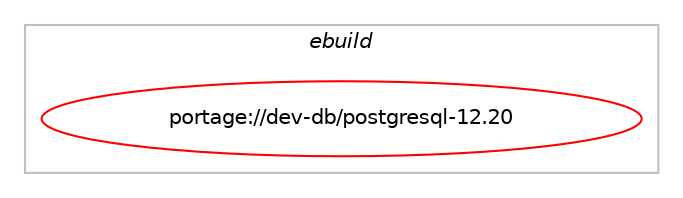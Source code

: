 digraph prolog {

# *************
# Graph options
# *************

newrank=true;
concentrate=true;
compound=true;
graph [rankdir=LR,fontname=Helvetica,fontsize=10,ranksep=1.5];#, ranksep=2.5, nodesep=0.2];
edge  [arrowhead=vee];
node  [fontname=Helvetica,fontsize=10];

# **********
# The ebuild
# **********

subgraph cluster_leftcol {
color=gray;
label=<<i>ebuild</i>>;
id [label="portage://dev-db/postgresql-12.20", color=red, width=4, href="../dev-db/postgresql-12.20.svg"];
}

# ****************
# The dependencies
# ****************

subgraph cluster_midcol {
color=gray;
label=<<i>dependencies</i>>;
subgraph cluster_compile {
fillcolor="#eeeeee";
style=filled;
label=<<i>compile</i>>;
# *** BEGIN UNKNOWN DEPENDENCY TYPE (TODO) ***
# id -> equal(use_conditional_group(positive,icu,portage://dev-db/postgresql-12.20,[package_dependency(portage://dev-db/postgresql-12.20,install,no,dev-libs,icu,none,[,,],any_same_slot,[])]))
# *** END UNKNOWN DEPENDENCY TYPE (TODO) ***

# *** BEGIN UNKNOWN DEPENDENCY TYPE (TODO) ***
# id -> equal(use_conditional_group(positive,kerberos,portage://dev-db/postgresql-12.20,[package_dependency(portage://dev-db/postgresql-12.20,install,no,virtual,krb5,none,[,,],[],[])]))
# *** END UNKNOWN DEPENDENCY TYPE (TODO) ***

# *** BEGIN UNKNOWN DEPENDENCY TYPE (TODO) ***
# id -> equal(use_conditional_group(positive,ldap,portage://dev-db/postgresql-12.20,[package_dependency(portage://dev-db/postgresql-12.20,install,no,net-nds,openldap,none,[,,],any_same_slot,[])]))
# *** END UNKNOWN DEPENDENCY TYPE (TODO) ***

# *** BEGIN UNKNOWN DEPENDENCY TYPE (TODO) ***
# id -> equal(use_conditional_group(positive,llvm,portage://dev-db/postgresql-12.20,[use_conditional_group(positive,llvm_slot_15,portage://dev-db/postgresql-12.20,[package_dependency(portage://dev-db/postgresql-12.20,install,no,sys-devel,clang,none,[,,],[slot(15)],[]),package_dependency(portage://dev-db/postgresql-12.20,install,no,sys-devel,llvm,none,[,,],[slot(15)],[])]),use_conditional_group(positive,llvm_slot_16,portage://dev-db/postgresql-12.20,[package_dependency(portage://dev-db/postgresql-12.20,install,no,sys-devel,clang,none,[,,],[slot(16)],[]),package_dependency(portage://dev-db/postgresql-12.20,install,no,sys-devel,llvm,none,[,,],[slot(16)],[])]),use_conditional_group(positive,llvm_slot_17,portage://dev-db/postgresql-12.20,[package_dependency(portage://dev-db/postgresql-12.20,install,no,sys-devel,clang,none,[,,],[slot(17)],[]),package_dependency(portage://dev-db/postgresql-12.20,install,no,sys-devel,llvm,none,[,,],[slot(17)],[])]),use_conditional_group(positive,llvm_slot_18,portage://dev-db/postgresql-12.20,[package_dependency(portage://dev-db/postgresql-12.20,install,no,sys-devel,clang,none,[,,],[slot(18)],[]),package_dependency(portage://dev-db/postgresql-12.20,install,no,sys-devel,llvm,none,[,,],[slot(18)],[])])]))
# *** END UNKNOWN DEPENDENCY TYPE (TODO) ***

# *** BEGIN UNKNOWN DEPENDENCY TYPE (TODO) ***
# id -> equal(use_conditional_group(positive,nls,portage://dev-db/postgresql-12.20,[package_dependency(portage://dev-db/postgresql-12.20,install,no,sys-devel,gettext,none,[,,],[],[])]))
# *** END UNKNOWN DEPENDENCY TYPE (TODO) ***

# *** BEGIN UNKNOWN DEPENDENCY TYPE (TODO) ***
# id -> equal(use_conditional_group(positive,pam,portage://dev-db/postgresql-12.20,[package_dependency(portage://dev-db/postgresql-12.20,install,no,sys-libs,pam,none,[,,],[],[])]))
# *** END UNKNOWN DEPENDENCY TYPE (TODO) ***

# *** BEGIN UNKNOWN DEPENDENCY TYPE (TODO) ***
# id -> equal(use_conditional_group(positive,perl,portage://dev-db/postgresql-12.20,[package_dependency(portage://dev-db/postgresql-12.20,install,no,dev-lang,perl,greaterequal,[5.8,,,5.8],any_same_slot,[])]))
# *** END UNKNOWN DEPENDENCY TYPE (TODO) ***

# *** BEGIN UNKNOWN DEPENDENCY TYPE (TODO) ***
# id -> equal(use_conditional_group(positive,python,portage://dev-db/postgresql-12.20,[use_conditional_group(positive,python_single_target_python3_10,portage://dev-db/postgresql-12.20,[package_dependency(portage://dev-db/postgresql-12.20,install,no,dev-lang,python,none,[,,],[slot(3.10)],[])]),use_conditional_group(positive,python_single_target_python3_11,portage://dev-db/postgresql-12.20,[package_dependency(portage://dev-db/postgresql-12.20,install,no,dev-lang,python,none,[,,],[slot(3.11)],[])]),use_conditional_group(positive,python_single_target_python3_12,portage://dev-db/postgresql-12.20,[package_dependency(portage://dev-db/postgresql-12.20,install,no,dev-lang,python,none,[,,],[slot(3.12)],[])]),use_conditional_group(positive,python_single_target_python3_13,portage://dev-db/postgresql-12.20,[package_dependency(portage://dev-db/postgresql-12.20,install,no,dev-lang,python,none,[,,],[slot(3.13)],[])])]))
# *** END UNKNOWN DEPENDENCY TYPE (TODO) ***

# *** BEGIN UNKNOWN DEPENDENCY TYPE (TODO) ***
# id -> equal(use_conditional_group(positive,readline,portage://dev-db/postgresql-12.20,[package_dependency(portage://dev-db/postgresql-12.20,install,no,sys-libs,readline,none,[,,],[slot(0),equal],[])]))
# *** END UNKNOWN DEPENDENCY TYPE (TODO) ***

# *** BEGIN UNKNOWN DEPENDENCY TYPE (TODO) ***
# id -> equal(use_conditional_group(positive,server,portage://dev-db/postgresql-12.20,[use_conditional_group(positive,systemd,portage://dev-db/postgresql-12.20,[package_dependency(portage://dev-db/postgresql-12.20,install,no,sys-apps,systemd,none,[,,],[],[])])]))
# *** END UNKNOWN DEPENDENCY TYPE (TODO) ***

# *** BEGIN UNKNOWN DEPENDENCY TYPE (TODO) ***
# id -> equal(use_conditional_group(positive,ssl,portage://dev-db/postgresql-12.20,[package_dependency(portage://dev-db/postgresql-12.20,install,no,dev-libs,openssl,greaterequal,[0.9.6,,-r1,0.9.6-r1],[slot(0),equal],[])]))
# *** END UNKNOWN DEPENDENCY TYPE (TODO) ***

# *** BEGIN UNKNOWN DEPENDENCY TYPE (TODO) ***
# id -> equal(use_conditional_group(positive,tcl,portage://dev-db/postgresql-12.20,[package_dependency(portage://dev-db/postgresql-12.20,install,no,dev-lang,tcl,greaterequal,[8,,,8],[slot(0),equal],[])]))
# *** END UNKNOWN DEPENDENCY TYPE (TODO) ***

# *** BEGIN UNKNOWN DEPENDENCY TYPE (TODO) ***
# id -> equal(use_conditional_group(positive,uuid,portage://dev-db/postgresql-12.20,[use_conditional_group(positive,elibc_glibc,portage://dev-db/postgresql-12.20,[package_dependency(portage://dev-db/postgresql-12.20,install,no,sys-apps,util-linux,none,[,,],[],[])]),use_conditional_group(positive,elibc_musl,portage://dev-db/postgresql-12.20,[package_dependency(portage://dev-db/postgresql-12.20,install,no,sys-apps,util-linux,none,[,,],[],[])]),use_conditional_group(negative,elibc_glibc,portage://dev-db/postgresql-12.20,[use_conditional_group(negative,elibc_musl,portage://dev-db/postgresql-12.20,[package_dependency(portage://dev-db/postgresql-12.20,install,no,dev-libs,ossp-uuid,none,[,,],[],[])])])]))
# *** END UNKNOWN DEPENDENCY TYPE (TODO) ***

# *** BEGIN UNKNOWN DEPENDENCY TYPE (TODO) ***
# id -> equal(use_conditional_group(positive,xml,portage://dev-db/postgresql-12.20,[package_dependency(portage://dev-db/postgresql-12.20,install,no,dev-libs,libxml2,none,[,,],[],[]),package_dependency(portage://dev-db/postgresql-12.20,install,no,dev-libs,libxslt,none,[,,],[],[])]))
# *** END UNKNOWN DEPENDENCY TYPE (TODO) ***

# *** BEGIN UNKNOWN DEPENDENCY TYPE (TODO) ***
# id -> equal(use_conditional_group(positive,xml,portage://dev-db/postgresql-12.20,[package_dependency(portage://dev-db/postgresql-12.20,install,no,virtual,pkgconfig,none,[,,],[],[])]))
# *** END UNKNOWN DEPENDENCY TYPE (TODO) ***

# *** BEGIN UNKNOWN DEPENDENCY TYPE (TODO) ***
# id -> equal(use_conditional_group(positive,zlib,portage://dev-db/postgresql-12.20,[package_dependency(portage://dev-db/postgresql-12.20,install,no,sys-libs,zlib,none,[,,],[],[])]))
# *** END UNKNOWN DEPENDENCY TYPE (TODO) ***

# *** BEGIN UNKNOWN DEPENDENCY TYPE (TODO) ***
# id -> equal(package_dependency(portage://dev-db/postgresql-12.20,install,no,acct-group,postgres,none,[,,],[],[]))
# *** END UNKNOWN DEPENDENCY TYPE (TODO) ***

# *** BEGIN UNKNOWN DEPENDENCY TYPE (TODO) ***
# id -> equal(package_dependency(portage://dev-db/postgresql-12.20,install,no,acct-user,postgres,none,[,,],[],[]))
# *** END UNKNOWN DEPENDENCY TYPE (TODO) ***

# *** BEGIN UNKNOWN DEPENDENCY TYPE (TODO) ***
# id -> equal(package_dependency(portage://dev-db/postgresql-12.20,install,no,app-alternatives,lex,none,[,,],[],[]))
# *** END UNKNOWN DEPENDENCY TYPE (TODO) ***

# *** BEGIN UNKNOWN DEPENDENCY TYPE (TODO) ***
# id -> equal(package_dependency(portage://dev-db/postgresql-12.20,install,no,app-eselect,eselect-postgresql,greaterequal,[2.0,,,2.0],[],[]))
# *** END UNKNOWN DEPENDENCY TYPE (TODO) ***

# *** BEGIN UNKNOWN DEPENDENCY TYPE (TODO) ***
# id -> equal(package_dependency(portage://dev-db/postgresql-12.20,install,no,sys-apps,less,none,[,,],[],[]))
# *** END UNKNOWN DEPENDENCY TYPE (TODO) ***

# *** BEGIN UNKNOWN DEPENDENCY TYPE (TODO) ***
# id -> equal(package_dependency(portage://dev-db/postgresql-12.20,install,no,sys-devel,bison,none,[,,],[],[]))
# *** END UNKNOWN DEPENDENCY TYPE (TODO) ***

# *** BEGIN UNKNOWN DEPENDENCY TYPE (TODO) ***
# id -> equal(package_dependency(portage://dev-db/postgresql-12.20,install,no,virtual,libintl,none,[,,],[],[]))
# *** END UNKNOWN DEPENDENCY TYPE (TODO) ***

}
subgraph cluster_compileandrun {
fillcolor="#eeeeee";
style=filled;
label=<<i>compile and run</i>>;
}
subgraph cluster_run {
fillcolor="#eeeeee";
style=filled;
label=<<i>run</i>>;
# *** BEGIN UNKNOWN DEPENDENCY TYPE (TODO) ***
# id -> equal(use_conditional_group(positive,icu,portage://dev-db/postgresql-12.20,[package_dependency(portage://dev-db/postgresql-12.20,run,no,dev-libs,icu,none,[,,],any_same_slot,[])]))
# *** END UNKNOWN DEPENDENCY TYPE (TODO) ***

# *** BEGIN UNKNOWN DEPENDENCY TYPE (TODO) ***
# id -> equal(use_conditional_group(positive,kerberos,portage://dev-db/postgresql-12.20,[package_dependency(portage://dev-db/postgresql-12.20,run,no,virtual,krb5,none,[,,],[],[])]))
# *** END UNKNOWN DEPENDENCY TYPE (TODO) ***

# *** BEGIN UNKNOWN DEPENDENCY TYPE (TODO) ***
# id -> equal(use_conditional_group(positive,ldap,portage://dev-db/postgresql-12.20,[package_dependency(portage://dev-db/postgresql-12.20,run,no,net-nds,openldap,none,[,,],any_same_slot,[])]))
# *** END UNKNOWN DEPENDENCY TYPE (TODO) ***

# *** BEGIN UNKNOWN DEPENDENCY TYPE (TODO) ***
# id -> equal(use_conditional_group(positive,llvm,portage://dev-db/postgresql-12.20,[use_conditional_group(positive,llvm_slot_15,portage://dev-db/postgresql-12.20,[package_dependency(portage://dev-db/postgresql-12.20,run,no,sys-devel,clang,none,[,,],[slot(15)],[]),package_dependency(portage://dev-db/postgresql-12.20,run,no,sys-devel,llvm,none,[,,],[slot(15)],[])]),use_conditional_group(positive,llvm_slot_16,portage://dev-db/postgresql-12.20,[package_dependency(portage://dev-db/postgresql-12.20,run,no,sys-devel,clang,none,[,,],[slot(16)],[]),package_dependency(portage://dev-db/postgresql-12.20,run,no,sys-devel,llvm,none,[,,],[slot(16)],[])]),use_conditional_group(positive,llvm_slot_17,portage://dev-db/postgresql-12.20,[package_dependency(portage://dev-db/postgresql-12.20,run,no,sys-devel,clang,none,[,,],[slot(17)],[]),package_dependency(portage://dev-db/postgresql-12.20,run,no,sys-devel,llvm,none,[,,],[slot(17)],[])]),use_conditional_group(positive,llvm_slot_18,portage://dev-db/postgresql-12.20,[package_dependency(portage://dev-db/postgresql-12.20,run,no,sys-devel,clang,none,[,,],[slot(18)],[]),package_dependency(portage://dev-db/postgresql-12.20,run,no,sys-devel,llvm,none,[,,],[slot(18)],[])])]))
# *** END UNKNOWN DEPENDENCY TYPE (TODO) ***

# *** BEGIN UNKNOWN DEPENDENCY TYPE (TODO) ***
# id -> equal(use_conditional_group(positive,pam,portage://dev-db/postgresql-12.20,[package_dependency(portage://dev-db/postgresql-12.20,run,no,sys-libs,pam,none,[,,],[],[])]))
# *** END UNKNOWN DEPENDENCY TYPE (TODO) ***

# *** BEGIN UNKNOWN DEPENDENCY TYPE (TODO) ***
# id -> equal(use_conditional_group(positive,perl,portage://dev-db/postgresql-12.20,[package_dependency(portage://dev-db/postgresql-12.20,run,no,dev-lang,perl,greaterequal,[5.8,,,5.8],any_same_slot,[])]))
# *** END UNKNOWN DEPENDENCY TYPE (TODO) ***

# *** BEGIN UNKNOWN DEPENDENCY TYPE (TODO) ***
# id -> equal(use_conditional_group(positive,python,portage://dev-db/postgresql-12.20,[use_conditional_group(positive,python_single_target_python3_10,portage://dev-db/postgresql-12.20,[package_dependency(portage://dev-db/postgresql-12.20,run,no,dev-lang,python,none,[,,],[slot(3.10)],[])]),use_conditional_group(positive,python_single_target_python3_11,portage://dev-db/postgresql-12.20,[package_dependency(portage://dev-db/postgresql-12.20,run,no,dev-lang,python,none,[,,],[slot(3.11)],[])]),use_conditional_group(positive,python_single_target_python3_12,portage://dev-db/postgresql-12.20,[package_dependency(portage://dev-db/postgresql-12.20,run,no,dev-lang,python,none,[,,],[slot(3.12)],[])]),use_conditional_group(positive,python_single_target_python3_13,portage://dev-db/postgresql-12.20,[package_dependency(portage://dev-db/postgresql-12.20,run,no,dev-lang,python,none,[,,],[slot(3.13)],[])])]))
# *** END UNKNOWN DEPENDENCY TYPE (TODO) ***

# *** BEGIN UNKNOWN DEPENDENCY TYPE (TODO) ***
# id -> equal(use_conditional_group(positive,readline,portage://dev-db/postgresql-12.20,[package_dependency(portage://dev-db/postgresql-12.20,run,no,sys-libs,readline,none,[,,],[slot(0),equal],[])]))
# *** END UNKNOWN DEPENDENCY TYPE (TODO) ***

# *** BEGIN UNKNOWN DEPENDENCY TYPE (TODO) ***
# id -> equal(use_conditional_group(positive,selinux,portage://dev-db/postgresql-12.20,[package_dependency(portage://dev-db/postgresql-12.20,run,no,sec-policy,selinux-postgresql,none,[,,],[],[])]))
# *** END UNKNOWN DEPENDENCY TYPE (TODO) ***

# *** BEGIN UNKNOWN DEPENDENCY TYPE (TODO) ***
# id -> equal(use_conditional_group(positive,server,portage://dev-db/postgresql-12.20,[use_conditional_group(positive,systemd,portage://dev-db/postgresql-12.20,[package_dependency(portage://dev-db/postgresql-12.20,run,no,sys-apps,systemd,none,[,,],[],[])])]))
# *** END UNKNOWN DEPENDENCY TYPE (TODO) ***

# *** BEGIN UNKNOWN DEPENDENCY TYPE (TODO) ***
# id -> equal(use_conditional_group(positive,ssl,portage://dev-db/postgresql-12.20,[package_dependency(portage://dev-db/postgresql-12.20,run,no,dev-libs,openssl,greaterequal,[0.9.6,,-r1,0.9.6-r1],[slot(0),equal],[])]))
# *** END UNKNOWN DEPENDENCY TYPE (TODO) ***

# *** BEGIN UNKNOWN DEPENDENCY TYPE (TODO) ***
# id -> equal(use_conditional_group(positive,tcl,portage://dev-db/postgresql-12.20,[package_dependency(portage://dev-db/postgresql-12.20,run,no,dev-lang,tcl,greaterequal,[8,,,8],[slot(0),equal],[])]))
# *** END UNKNOWN DEPENDENCY TYPE (TODO) ***

# *** BEGIN UNKNOWN DEPENDENCY TYPE (TODO) ***
# id -> equal(use_conditional_group(positive,uuid,portage://dev-db/postgresql-12.20,[use_conditional_group(positive,elibc_glibc,portage://dev-db/postgresql-12.20,[package_dependency(portage://dev-db/postgresql-12.20,run,no,sys-apps,util-linux,none,[,,],[],[])]),use_conditional_group(positive,elibc_musl,portage://dev-db/postgresql-12.20,[package_dependency(portage://dev-db/postgresql-12.20,run,no,sys-apps,util-linux,none,[,,],[],[])]),use_conditional_group(negative,elibc_glibc,portage://dev-db/postgresql-12.20,[use_conditional_group(negative,elibc_musl,portage://dev-db/postgresql-12.20,[package_dependency(portage://dev-db/postgresql-12.20,run,no,dev-libs,ossp-uuid,none,[,,],[],[])])])]))
# *** END UNKNOWN DEPENDENCY TYPE (TODO) ***

# *** BEGIN UNKNOWN DEPENDENCY TYPE (TODO) ***
# id -> equal(use_conditional_group(positive,xml,portage://dev-db/postgresql-12.20,[package_dependency(portage://dev-db/postgresql-12.20,run,no,dev-libs,libxml2,none,[,,],[],[]),package_dependency(portage://dev-db/postgresql-12.20,run,no,dev-libs,libxslt,none,[,,],[],[])]))
# *** END UNKNOWN DEPENDENCY TYPE (TODO) ***

# *** BEGIN UNKNOWN DEPENDENCY TYPE (TODO) ***
# id -> equal(use_conditional_group(positive,zlib,portage://dev-db/postgresql-12.20,[package_dependency(portage://dev-db/postgresql-12.20,run,no,sys-libs,zlib,none,[,,],[],[])]))
# *** END UNKNOWN DEPENDENCY TYPE (TODO) ***

# *** BEGIN UNKNOWN DEPENDENCY TYPE (TODO) ***
# id -> equal(package_dependency(portage://dev-db/postgresql-12.20,run,no,acct-group,postgres,none,[,,],[],[]))
# *** END UNKNOWN DEPENDENCY TYPE (TODO) ***

# *** BEGIN UNKNOWN DEPENDENCY TYPE (TODO) ***
# id -> equal(package_dependency(portage://dev-db/postgresql-12.20,run,no,acct-user,postgres,none,[,,],[],[]))
# *** END UNKNOWN DEPENDENCY TYPE (TODO) ***

# *** BEGIN UNKNOWN DEPENDENCY TYPE (TODO) ***
# id -> equal(package_dependency(portage://dev-db/postgresql-12.20,run,no,app-eselect,eselect-postgresql,greaterequal,[2.0,,,2.0],[],[]))
# *** END UNKNOWN DEPENDENCY TYPE (TODO) ***

# *** BEGIN UNKNOWN DEPENDENCY TYPE (TODO) ***
# id -> equal(package_dependency(portage://dev-db/postgresql-12.20,run,no,sys-apps,less,none,[,,],[],[]))
# *** END UNKNOWN DEPENDENCY TYPE (TODO) ***

# *** BEGIN UNKNOWN DEPENDENCY TYPE (TODO) ***
# id -> equal(package_dependency(portage://dev-db/postgresql-12.20,run,no,virtual,libintl,none,[,,],[],[]))
# *** END UNKNOWN DEPENDENCY TYPE (TODO) ***

# *** BEGIN UNKNOWN DEPENDENCY TYPE (TODO) ***
# id -> equal(package_dependency(portage://dev-db/postgresql-12.20,run,no,virtual,tmpfiles,none,[,,],[],[]))
# *** END UNKNOWN DEPENDENCY TYPE (TODO) ***

}
}

# **************
# The candidates
# **************

subgraph cluster_choices {
rank=same;
color=gray;
label=<<i>candidates</i>>;

}

}

